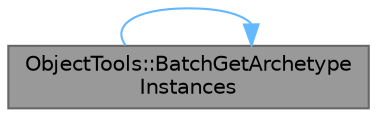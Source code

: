 digraph "ObjectTools::BatchGetArchetypeInstances"
{
 // INTERACTIVE_SVG=YES
 // LATEX_PDF_SIZE
  bgcolor="transparent";
  edge [fontname=Helvetica,fontsize=10,labelfontname=Helvetica,labelfontsize=10];
  node [fontname=Helvetica,fontsize=10,shape=box,height=0.2,width=0.4];
  rankdir="LR";
  Node1 [id="Node000001",label="ObjectTools::BatchGetArchetype\lInstances",height=0.2,width=0.4,color="gray40", fillcolor="grey60", style="filled", fontcolor="black",tooltip="Batch version of UObject::GetArchetypeInstances."];
  Node1 -> Node1 [id="edge1_Node000001_Node000001",color="steelblue1",style="solid",tooltip=" "];
}
